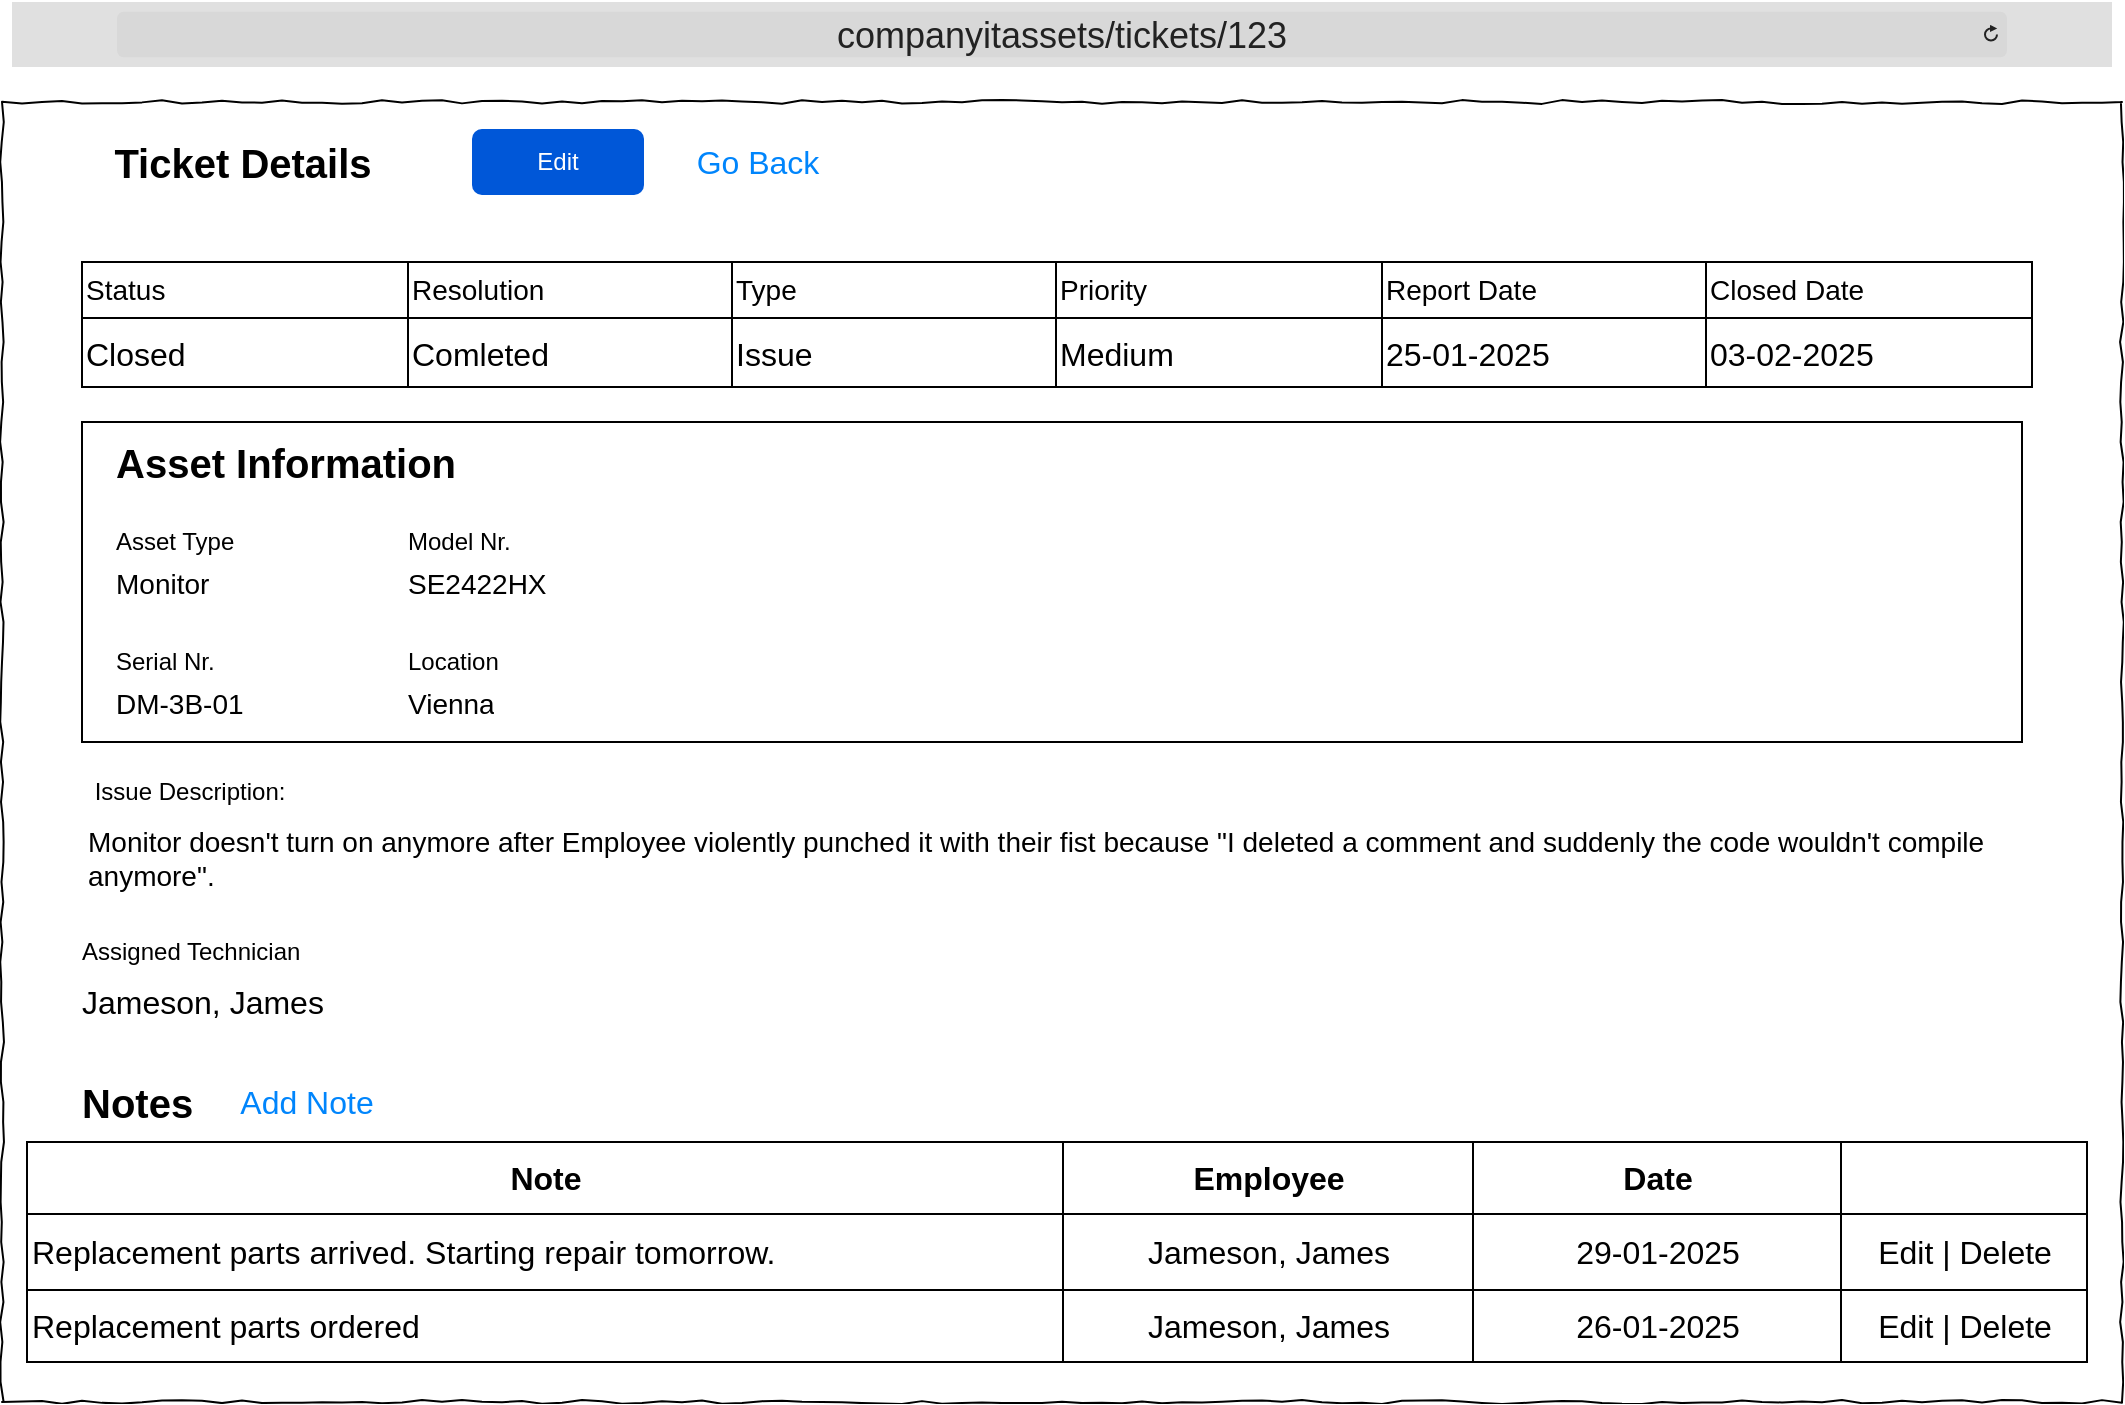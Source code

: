 <mxfile version="26.0.10">
  <diagram name="Page-1" id="03018318-947c-dd8e-b7a3-06fadd420f32">
    <mxGraphModel dx="3354" dy="1258" grid="1" gridSize="10" guides="1" tooltips="1" connect="1" arrows="1" fold="1" page="1" pageScale="1" pageWidth="1100" pageHeight="850" background="none" math="0" shadow="0">
      <root>
        <mxCell id="0" />
        <mxCell id="1" parent="0" />
        <mxCell id="677b7b8949515195-1" value="" style="whiteSpace=wrap;html=1;rounded=0;shadow=0;labelBackgroundColor=none;strokeColor=#000000;strokeWidth=1;fillColor=none;fontFamily=Verdana;fontSize=12;fontColor=#000000;align=center;comic=1;" parent="1" vertex="1">
          <mxGeometry x="15" y="50" width="1060" height="650" as="geometry" />
        </mxCell>
        <mxCell id="ELZsl5hJJOaM7VQSEPj--4" value="" style="rounded=0;whiteSpace=wrap;html=1;fillColor=none;" parent="1" vertex="1">
          <mxGeometry x="55" y="210" width="970" height="160" as="geometry" />
        </mxCell>
        <mxCell id="q4BZEvWAXVgxHDnkbYNj-131" value="Edit" style="rounded=1;fillColor=#0057D8;strokeColor=none;html=1;whiteSpace=wrap;fontColor=#ffffff;align=center;verticalAlign=middle;fontStyle=0;fontSize=12;sketch=0;" parent="1" vertex="1">
          <mxGeometry x="250" y="63.5" width="86" height="33" as="geometry" />
        </mxCell>
        <mxCell id="zX-MKMj06BqSPDNbv460-1" value="&lt;font style=&quot;font-size: 18px;&quot;&gt;companyitassets/tickets/123&lt;/font&gt;" style="html=1;strokeWidth=1;shadow=0;dashed=0;shape=mxgraph.ios7ui.url;fillColor=#e0e0e0;strokeColor=#c0c0c0;buttonText=;strokeColor2=#222222;fontColor=#222222;fontSize=8;spacingTop=2;align=center;whiteSpace=wrap;" parent="1" vertex="1">
          <mxGeometry x="20" width="1050" height="32.5" as="geometry" />
        </mxCell>
        <mxCell id="qXXK7IakLX90gNUS_IdI-1" value="&lt;font style=&quot;font-size: 20px;&quot;&gt;Ticket Details&lt;/font&gt;" style="text;strokeColor=none;fillColor=none;html=1;fontSize=24;fontStyle=1;verticalAlign=middle;align=center;" parent="1" vertex="1">
          <mxGeometry x="50" y="60" width="170" height="40" as="geometry" />
        </mxCell>
        <UserObject label="Asset Type" placeholders="1" name="Variable" id="qXXK7IakLX90gNUS_IdI-4">
          <mxCell style="text;html=1;strokeColor=none;fillColor=none;align=left;verticalAlign=middle;whiteSpace=wrap;overflow=hidden;" parent="1" vertex="1">
            <mxGeometry x="70" y="260" width="70" height="20" as="geometry" />
          </mxCell>
        </UserObject>
        <UserObject label="&lt;font style=&quot;font-size: 14px;&quot;&gt;Monitor&lt;/font&gt;" placeholders="1" name="Variable" id="qXXK7IakLX90gNUS_IdI-5">
          <mxCell style="text;html=1;strokeColor=none;fillColor=none;align=left;verticalAlign=middle;whiteSpace=wrap;overflow=hidden;" parent="1" vertex="1">
            <mxGeometry x="70" y="280" width="110" height="20" as="geometry" />
          </mxCell>
        </UserObject>
        <UserObject label="&lt;span style=&quot;text-align: center;&quot;&gt;&lt;font style=&quot;font-size: 14px;&quot;&gt;SE2422HX&lt;/font&gt;&lt;/span&gt;" placeholders="1" name="Variable" id="qXXK7IakLX90gNUS_IdI-8">
          <mxCell style="text;html=1;strokeColor=none;fillColor=none;align=left;verticalAlign=middle;whiteSpace=wrap;overflow=hidden;" parent="1" vertex="1">
            <mxGeometry x="216" y="280" width="110" height="20" as="geometry" />
          </mxCell>
        </UserObject>
        <UserObject label="Model Nr." placeholders="1" name="Variable" id="qXXK7IakLX90gNUS_IdI-9">
          <mxCell style="text;html=1;strokeColor=none;fillColor=none;align=left;verticalAlign=middle;whiteSpace=wrap;overflow=hidden;" parent="1" vertex="1">
            <mxGeometry x="216" y="260" width="90" height="20" as="geometry" />
          </mxCell>
        </UserObject>
        <UserObject label="&lt;font style=&quot;font-size: 14px;&quot;&gt;Vienna&lt;/font&gt;" placeholders="1" name="Variable" id="qXXK7IakLX90gNUS_IdI-12">
          <mxCell style="text;html=1;strokeColor=none;fillColor=none;align=left;verticalAlign=middle;whiteSpace=wrap;overflow=hidden;" parent="1" vertex="1">
            <mxGeometry x="216" y="340" width="110" height="20" as="geometry" />
          </mxCell>
        </UserObject>
        <UserObject label="Location" placeholders="1" name="Variable" id="qXXK7IakLX90gNUS_IdI-13">
          <mxCell style="text;html=1;strokeColor=none;fillColor=none;align=left;verticalAlign=middle;whiteSpace=wrap;overflow=hidden;" parent="1" vertex="1">
            <mxGeometry x="216" y="320" width="90" height="20" as="geometry" />
          </mxCell>
        </UserObject>
        <mxCell id="qXXK7IakLX90gNUS_IdI-18" value="Go Back" style="html=1;shadow=0;dashed=0;shape=mxgraph.bootstrap.rrect;rSize=5;strokeColor=none;strokeWidth=1;fillColor=none;fontColor=#0085FC;whiteSpace=wrap;align=center;verticalAlign=middle;spacingLeft=0;fontStyle=0;fontSize=16;spacing=5;" parent="1" vertex="1">
          <mxGeometry x="358" y="60" width="70" height="40" as="geometry" />
        </mxCell>
        <UserObject label="Serial Nr." placeholders="1" name="Variable" id="10XDzdRVasA_GGK3fKtw-1">
          <mxCell style="text;html=1;strokeColor=none;fillColor=none;align=left;verticalAlign=middle;whiteSpace=wrap;overflow=hidden;" parent="1" vertex="1">
            <mxGeometry x="70" y="320" width="90" height="20" as="geometry" />
          </mxCell>
        </UserObject>
        <UserObject label="&lt;span style=&quot;font-size: 14px;&quot;&gt;DM-3B-01&lt;/span&gt;" placeholders="1" name="Variable" id="10XDzdRVasA_GGK3fKtw-2">
          <mxCell style="text;html=1;strokeColor=none;fillColor=none;align=left;verticalAlign=middle;whiteSpace=wrap;overflow=hidden;" parent="1" vertex="1">
            <mxGeometry x="70" y="340" width="160" height="20" as="geometry" />
          </mxCell>
        </UserObject>
        <mxCell id="ELZsl5hJJOaM7VQSEPj--1" value="Asset Information" style="text;strokeColor=none;fillColor=none;html=1;fontSize=20;fontStyle=1;verticalAlign=middle;align=left;" parent="1" vertex="1">
          <mxGeometry x="70" y="210" width="100" height="40" as="geometry" />
        </mxCell>
        <mxCell id="ELZsl5hJJOaM7VQSEPj--19" value="" style="shape=table;startSize=0;container=1;collapsible=0;childLayout=tableLayout;fontSize=16;fillColor=none;" parent="1" vertex="1">
          <mxGeometry x="55" y="130" width="975" height="62.5" as="geometry" />
        </mxCell>
        <mxCell id="ELZsl5hJJOaM7VQSEPj--20" value="" style="shape=tableRow;horizontal=0;startSize=0;swimlaneHead=0;swimlaneBody=0;strokeColor=inherit;top=0;left=0;bottom=0;right=0;collapsible=0;dropTarget=0;fillColor=none;points=[[0,0.5],[1,0.5]];portConstraint=eastwest;fontSize=16;" parent="ELZsl5hJJOaM7VQSEPj--19" vertex="1">
          <mxGeometry width="975" height="28" as="geometry" />
        </mxCell>
        <mxCell id="ELZsl5hJJOaM7VQSEPj--21" value="Status" style="shape=partialRectangle;html=1;whiteSpace=wrap;connectable=0;strokeColor=inherit;overflow=hidden;fillColor=none;top=0;left=0;bottom=0;right=0;pointerEvents=1;fontSize=14;align=left;" parent="ELZsl5hJJOaM7VQSEPj--20" vertex="1">
          <mxGeometry width="163" height="28" as="geometry">
            <mxRectangle width="163" height="28" as="alternateBounds" />
          </mxGeometry>
        </mxCell>
        <mxCell id="ELZsl5hJJOaM7VQSEPj--22" value="Resolution" style="shape=partialRectangle;html=1;whiteSpace=wrap;connectable=0;strokeColor=inherit;overflow=hidden;fillColor=none;top=0;left=0;bottom=0;right=0;pointerEvents=1;fontSize=14;align=left;" parent="ELZsl5hJJOaM7VQSEPj--20" vertex="1">
          <mxGeometry x="163" width="162" height="28" as="geometry">
            <mxRectangle width="162" height="28" as="alternateBounds" />
          </mxGeometry>
        </mxCell>
        <mxCell id="ELZsl5hJJOaM7VQSEPj--23" value="Type" style="shape=partialRectangle;html=1;whiteSpace=wrap;connectable=0;strokeColor=inherit;overflow=hidden;fillColor=none;top=0;left=0;bottom=0;right=0;pointerEvents=1;fontSize=14;align=left;" parent="ELZsl5hJJOaM7VQSEPj--20" vertex="1">
          <mxGeometry x="325" width="162" height="28" as="geometry">
            <mxRectangle width="162" height="28" as="alternateBounds" />
          </mxGeometry>
        </mxCell>
        <mxCell id="ELZsl5hJJOaM7VQSEPj--32" value="Priority" style="shape=partialRectangle;html=1;whiteSpace=wrap;connectable=0;strokeColor=inherit;overflow=hidden;fillColor=none;top=0;left=0;bottom=0;right=0;pointerEvents=1;fontSize=14;align=left;" parent="ELZsl5hJJOaM7VQSEPj--20" vertex="1">
          <mxGeometry x="487" width="163" height="28" as="geometry">
            <mxRectangle width="163" height="28" as="alternateBounds" />
          </mxGeometry>
        </mxCell>
        <mxCell id="ELZsl5hJJOaM7VQSEPj--34" value="Report Date" style="shape=partialRectangle;html=1;whiteSpace=wrap;connectable=0;strokeColor=inherit;overflow=hidden;fillColor=none;top=0;left=0;bottom=0;right=0;pointerEvents=1;fontSize=14;align=left;" parent="ELZsl5hJJOaM7VQSEPj--20" vertex="1">
          <mxGeometry x="650" width="162" height="28" as="geometry">
            <mxRectangle width="162" height="28" as="alternateBounds" />
          </mxGeometry>
        </mxCell>
        <mxCell id="ELZsl5hJJOaM7VQSEPj--36" value="Closed Date" style="shape=partialRectangle;html=1;whiteSpace=wrap;connectable=0;strokeColor=inherit;overflow=hidden;fillColor=none;top=0;left=0;bottom=0;right=0;pointerEvents=1;fontSize=14;align=left;" parent="ELZsl5hJJOaM7VQSEPj--20" vertex="1">
          <mxGeometry x="812" width="163" height="28" as="geometry">
            <mxRectangle width="163" height="28" as="alternateBounds" />
          </mxGeometry>
        </mxCell>
        <mxCell id="ELZsl5hJJOaM7VQSEPj--24" value="" style="shape=tableRow;horizontal=0;startSize=0;swimlaneHead=0;swimlaneBody=0;strokeColor=inherit;top=0;left=0;bottom=0;right=0;collapsible=0;dropTarget=0;fillColor=none;points=[[0,0.5],[1,0.5]];portConstraint=eastwest;fontSize=16;" parent="ELZsl5hJJOaM7VQSEPj--19" vertex="1">
          <mxGeometry y="28" width="975" height="35" as="geometry" />
        </mxCell>
        <mxCell id="ELZsl5hJJOaM7VQSEPj--25" value="Closed" style="shape=partialRectangle;html=1;whiteSpace=wrap;connectable=0;strokeColor=inherit;overflow=hidden;fillColor=none;top=0;left=0;bottom=0;right=0;pointerEvents=1;fontSize=16;align=left;" parent="ELZsl5hJJOaM7VQSEPj--24" vertex="1">
          <mxGeometry width="163" height="35" as="geometry">
            <mxRectangle width="163" height="35" as="alternateBounds" />
          </mxGeometry>
        </mxCell>
        <mxCell id="ELZsl5hJJOaM7VQSEPj--26" value="Comleted" style="shape=partialRectangle;html=1;whiteSpace=wrap;connectable=0;strokeColor=inherit;overflow=hidden;fillColor=none;top=0;left=0;bottom=0;right=0;pointerEvents=1;fontSize=16;align=left;" parent="ELZsl5hJJOaM7VQSEPj--24" vertex="1">
          <mxGeometry x="163" width="162" height="35" as="geometry">
            <mxRectangle width="162" height="35" as="alternateBounds" />
          </mxGeometry>
        </mxCell>
        <mxCell id="ELZsl5hJJOaM7VQSEPj--27" value="Issue" style="shape=partialRectangle;html=1;whiteSpace=wrap;connectable=0;strokeColor=inherit;overflow=hidden;fillColor=none;top=0;left=0;bottom=0;right=0;pointerEvents=1;fontSize=16;align=left;" parent="ELZsl5hJJOaM7VQSEPj--24" vertex="1">
          <mxGeometry x="325" width="162" height="35" as="geometry">
            <mxRectangle width="162" height="35" as="alternateBounds" />
          </mxGeometry>
        </mxCell>
        <mxCell id="ELZsl5hJJOaM7VQSEPj--33" value="Medium" style="shape=partialRectangle;html=1;whiteSpace=wrap;connectable=0;strokeColor=inherit;overflow=hidden;fillColor=none;top=0;left=0;bottom=0;right=0;pointerEvents=1;fontSize=16;align=left;" parent="ELZsl5hJJOaM7VQSEPj--24" vertex="1">
          <mxGeometry x="487" width="163" height="35" as="geometry">
            <mxRectangle width="163" height="35" as="alternateBounds" />
          </mxGeometry>
        </mxCell>
        <mxCell id="ELZsl5hJJOaM7VQSEPj--35" value="25-01-2025" style="shape=partialRectangle;html=1;whiteSpace=wrap;connectable=0;strokeColor=inherit;overflow=hidden;fillColor=none;top=0;left=0;bottom=0;right=0;pointerEvents=1;fontSize=16;align=left;" parent="ELZsl5hJJOaM7VQSEPj--24" vertex="1">
          <mxGeometry x="650" width="162" height="35" as="geometry">
            <mxRectangle width="162" height="35" as="alternateBounds" />
          </mxGeometry>
        </mxCell>
        <mxCell id="ELZsl5hJJOaM7VQSEPj--37" value="03-02-2025" style="shape=partialRectangle;html=1;whiteSpace=wrap;connectable=0;strokeColor=inherit;overflow=hidden;fillColor=none;top=0;left=0;bottom=0;right=0;pointerEvents=1;fontSize=16;align=left;" parent="ELZsl5hJJOaM7VQSEPj--24" vertex="1">
          <mxGeometry x="812" width="163" height="35" as="geometry">
            <mxRectangle width="163" height="35" as="alternateBounds" />
          </mxGeometry>
        </mxCell>
        <mxCell id="ELZsl5hJJOaM7VQSEPj--38" value="Assigned Technician" style="text;html=1;align=left;verticalAlign=middle;whiteSpace=wrap;rounded=0;" parent="1" vertex="1">
          <mxGeometry x="52.5" y="460" width="127.5" height="30" as="geometry" />
        </mxCell>
        <mxCell id="ELZsl5hJJOaM7VQSEPj--40" value="Jameson, James" style="text;html=1;align=left;verticalAlign=middle;whiteSpace=wrap;rounded=0;fontSize=16;" parent="1" vertex="1">
          <mxGeometry x="52.5" y="485" width="215" height="30" as="geometry" />
        </mxCell>
        <mxCell id="ELZsl5hJJOaM7VQSEPj--42" value="" style="shape=table;startSize=0;container=1;collapsible=0;childLayout=tableLayout;strokeColor=default;fontSize=16;align=center;" parent="1" vertex="1">
          <mxGeometry x="27.5" y="570" width="1030" height="110" as="geometry" />
        </mxCell>
        <mxCell id="ELZsl5hJJOaM7VQSEPj--43" value="" style="shape=tableRow;horizontal=0;startSize=0;swimlaneHead=0;swimlaneBody=0;strokeColor=inherit;top=0;left=0;bottom=0;right=0;collapsible=0;dropTarget=0;fillColor=none;points=[[0,0.5],[1,0.5]];portConstraint=eastwest;fontSize=16;" parent="ELZsl5hJJOaM7VQSEPj--42" vertex="1">
          <mxGeometry width="1030" height="36" as="geometry" />
        </mxCell>
        <mxCell id="ELZsl5hJJOaM7VQSEPj--44" value="&lt;b&gt;Note&lt;/b&gt;" style="shape=partialRectangle;html=1;whiteSpace=wrap;connectable=0;strokeColor=inherit;overflow=hidden;fillColor=none;top=0;left=0;bottom=0;right=0;pointerEvents=1;fontSize=16;" parent="ELZsl5hJJOaM7VQSEPj--43" vertex="1">
          <mxGeometry width="518" height="36" as="geometry">
            <mxRectangle width="518" height="36" as="alternateBounds" />
          </mxGeometry>
        </mxCell>
        <mxCell id="ELZsl5hJJOaM7VQSEPj--45" value="&lt;b&gt;Employee&lt;/b&gt;" style="shape=partialRectangle;html=1;whiteSpace=wrap;connectable=0;strokeColor=inherit;overflow=hidden;fillColor=none;top=0;left=0;bottom=0;right=0;pointerEvents=1;fontSize=16;" parent="ELZsl5hJJOaM7VQSEPj--43" vertex="1">
          <mxGeometry x="518" width="205" height="36" as="geometry">
            <mxRectangle width="205" height="36" as="alternateBounds" />
          </mxGeometry>
        </mxCell>
        <mxCell id="ELZsl5hJJOaM7VQSEPj--46" value="&lt;b&gt;Date&lt;/b&gt;" style="shape=partialRectangle;html=1;whiteSpace=wrap;connectable=0;strokeColor=inherit;overflow=hidden;fillColor=none;top=0;left=0;bottom=0;right=0;pointerEvents=1;fontSize=16;" parent="ELZsl5hJJOaM7VQSEPj--43" vertex="1">
          <mxGeometry x="723" width="184" height="36" as="geometry">
            <mxRectangle width="184" height="36" as="alternateBounds" />
          </mxGeometry>
        </mxCell>
        <mxCell id="ELZsl5hJJOaM7VQSEPj--57" style="shape=partialRectangle;html=1;whiteSpace=wrap;connectable=0;strokeColor=inherit;overflow=hidden;fillColor=none;top=0;left=0;bottom=0;right=0;pointerEvents=1;fontSize=16;" parent="ELZsl5hJJOaM7VQSEPj--43" vertex="1">
          <mxGeometry x="907" width="123" height="36" as="geometry">
            <mxRectangle width="123" height="36" as="alternateBounds" />
          </mxGeometry>
        </mxCell>
        <mxCell id="ELZsl5hJJOaM7VQSEPj--47" value="" style="shape=tableRow;horizontal=0;startSize=0;swimlaneHead=0;swimlaneBody=0;strokeColor=inherit;top=0;left=0;bottom=0;right=0;collapsible=0;dropTarget=0;fillColor=none;points=[[0,0.5],[1,0.5]];portConstraint=eastwest;fontSize=16;" parent="ELZsl5hJJOaM7VQSEPj--42" vertex="1">
          <mxGeometry y="36" width="1030" height="38" as="geometry" />
        </mxCell>
        <mxCell id="ELZsl5hJJOaM7VQSEPj--48" value="Replacement parts arrived. Starting repair tomorrow." style="shape=partialRectangle;html=1;whiteSpace=wrap;connectable=0;strokeColor=inherit;overflow=hidden;fillColor=none;top=0;left=0;bottom=0;right=0;pointerEvents=1;fontSize=16;align=left;" parent="ELZsl5hJJOaM7VQSEPj--47" vertex="1">
          <mxGeometry width="518" height="38" as="geometry">
            <mxRectangle width="518" height="38" as="alternateBounds" />
          </mxGeometry>
        </mxCell>
        <mxCell id="ELZsl5hJJOaM7VQSEPj--49" value="Jameson, James" style="shape=partialRectangle;html=1;whiteSpace=wrap;connectable=0;strokeColor=inherit;overflow=hidden;fillColor=none;top=0;left=0;bottom=0;right=0;pointerEvents=1;fontSize=16;" parent="ELZsl5hJJOaM7VQSEPj--47" vertex="1">
          <mxGeometry x="518" width="205" height="38" as="geometry">
            <mxRectangle width="205" height="38" as="alternateBounds" />
          </mxGeometry>
        </mxCell>
        <mxCell id="ELZsl5hJJOaM7VQSEPj--50" value="29-01-2025" style="shape=partialRectangle;html=1;whiteSpace=wrap;connectable=0;strokeColor=inherit;overflow=hidden;fillColor=none;top=0;left=0;bottom=0;right=0;pointerEvents=1;fontSize=16;" parent="ELZsl5hJJOaM7VQSEPj--47" vertex="1">
          <mxGeometry x="723" width="184" height="38" as="geometry">
            <mxRectangle width="184" height="38" as="alternateBounds" />
          </mxGeometry>
        </mxCell>
        <mxCell id="ELZsl5hJJOaM7VQSEPj--58" value="&lt;font style=&quot;color: light-dark(rgb(0, 0, 0), rgb(126, 166, 224));&quot;&gt;Edit &lt;/font&gt;&lt;font style=&quot;color: light-dark(rgb(0, 0, 0), rgb(255, 255, 255));&quot;&gt;|&lt;/font&gt;&lt;font style=&quot;color: light-dark(rgb(0, 0, 0), rgb(126, 166, 224));&quot;&gt; &lt;/font&gt;&lt;font style=&quot;color: light-dark(rgb(0, 0, 0), rgb(255, 102, 102));&quot;&gt;Delete&lt;/font&gt;" style="shape=partialRectangle;html=1;whiteSpace=wrap;connectable=0;strokeColor=inherit;overflow=hidden;fillColor=none;top=0;left=0;bottom=0;right=0;pointerEvents=1;fontSize=16;" parent="ELZsl5hJJOaM7VQSEPj--47" vertex="1">
          <mxGeometry x="907" width="123" height="38" as="geometry">
            <mxRectangle width="123" height="38" as="alternateBounds" />
          </mxGeometry>
        </mxCell>
        <mxCell id="ELZsl5hJJOaM7VQSEPj--51" value="" style="shape=tableRow;horizontal=0;startSize=0;swimlaneHead=0;swimlaneBody=0;strokeColor=inherit;top=0;left=0;bottom=0;right=0;collapsible=0;dropTarget=0;fillColor=none;points=[[0,0.5],[1,0.5]];portConstraint=eastwest;fontSize=16;" parent="ELZsl5hJJOaM7VQSEPj--42" vertex="1">
          <mxGeometry y="74" width="1030" height="36" as="geometry" />
        </mxCell>
        <mxCell id="ELZsl5hJJOaM7VQSEPj--52" value="&lt;span style=&quot;&quot;&gt;Replacement parts ordered&lt;/span&gt;" style="shape=partialRectangle;html=1;whiteSpace=wrap;connectable=0;strokeColor=inherit;overflow=hidden;fillColor=none;top=0;left=0;bottom=0;right=0;pointerEvents=1;fontSize=16;align=left;" parent="ELZsl5hJJOaM7VQSEPj--51" vertex="1">
          <mxGeometry width="518" height="36" as="geometry">
            <mxRectangle width="518" height="36" as="alternateBounds" />
          </mxGeometry>
        </mxCell>
        <mxCell id="ELZsl5hJJOaM7VQSEPj--53" value="Jameson, James" style="shape=partialRectangle;html=1;whiteSpace=wrap;connectable=0;strokeColor=inherit;overflow=hidden;fillColor=none;top=0;left=0;bottom=0;right=0;pointerEvents=1;fontSize=16;" parent="ELZsl5hJJOaM7VQSEPj--51" vertex="1">
          <mxGeometry x="518" width="205" height="36" as="geometry">
            <mxRectangle width="205" height="36" as="alternateBounds" />
          </mxGeometry>
        </mxCell>
        <mxCell id="ELZsl5hJJOaM7VQSEPj--54" value="26-01-2025" style="shape=partialRectangle;html=1;whiteSpace=wrap;connectable=0;strokeColor=inherit;overflow=hidden;fillColor=none;top=0;left=0;bottom=0;right=0;pointerEvents=1;fontSize=16;" parent="ELZsl5hJJOaM7VQSEPj--51" vertex="1">
          <mxGeometry x="723" width="184" height="36" as="geometry">
            <mxRectangle width="184" height="36" as="alternateBounds" />
          </mxGeometry>
        </mxCell>
        <mxCell id="ELZsl5hJJOaM7VQSEPj--59" value="&lt;font style=&quot;color: light-dark(rgb(0, 0, 0), rgb(126, 166, 224));&quot;&gt;Edit&amp;nbsp;&lt;/font&gt;&lt;font style=&quot;color: light-dark(rgb(0, 0, 0), rgb(255, 255, 255));&quot;&gt;|&lt;/font&gt;&lt;font style=&quot;color: light-dark(rgb(0, 0, 0), rgb(126, 166, 224));&quot;&gt;&amp;nbsp;&lt;/font&gt;&lt;font style=&quot;color: light-dark(rgb(0, 0, 0), rgb(255, 102, 102));&quot;&gt;Delete&lt;/font&gt;" style="shape=partialRectangle;html=1;whiteSpace=wrap;connectable=0;strokeColor=inherit;overflow=hidden;fillColor=none;top=0;left=0;bottom=0;right=0;pointerEvents=1;fontSize=16;" parent="ELZsl5hJJOaM7VQSEPj--51" vertex="1">
          <mxGeometry x="907" width="123" height="36" as="geometry">
            <mxRectangle width="123" height="36" as="alternateBounds" />
          </mxGeometry>
        </mxCell>
        <mxCell id="ELZsl5hJJOaM7VQSEPj--55" value="Notes" style="text;strokeColor=none;fillColor=none;html=1;fontSize=20;fontStyle=1;verticalAlign=middle;align=left;" parent="1" vertex="1">
          <mxGeometry x="52.5" y="530" width="100" height="40" as="geometry" />
        </mxCell>
        <mxCell id="ELZsl5hJJOaM7VQSEPj--56" value="Add Note" style="html=1;shadow=0;dashed=0;shape=mxgraph.bootstrap.rrect;rSize=5;strokeColor=none;strokeWidth=1;fillColor=none;fontColor=#0085FC;whiteSpace=wrap;align=center;verticalAlign=middle;spacingLeft=0;fontStyle=0;fontSize=16;spacing=5;" parent="1" vertex="1">
          <mxGeometry x="125" y="530" width="85" height="40" as="geometry" />
        </mxCell>
        <UserObject label="&amp;nbsp;Issue Description:" placeholders="1" name="Variable" id="ELZsl5hJJOaM7VQSEPj--60">
          <mxCell style="text;html=1;strokeColor=none;fillColor=none;align=left;verticalAlign=middle;whiteSpace=wrap;overflow=hidden;" parent="1" vertex="1">
            <mxGeometry x="56" y="385" width="114" height="20" as="geometry" />
          </mxCell>
        </UserObject>
        <UserObject label="&lt;span style=&quot;font-size: 14px;&quot;&gt;Monitor doesn&#39;t turn on anymore after Employee violently punched it with their fist because &quot;I deleted a comment and suddenly the code wouldn&#39;t compile anymore&quot;.&lt;/span&gt;" placeholders="1" name="Variable" id="ELZsl5hJJOaM7VQSEPj--61">
          <mxCell style="text;html=1;strokeColor=none;fillColor=none;align=left;verticalAlign=top;whiteSpace=wrap;overflow=hidden;" parent="1" vertex="1">
            <mxGeometry x="56" y="405" width="974" height="65" as="geometry" />
          </mxCell>
        </UserObject>
      </root>
    </mxGraphModel>
  </diagram>
</mxfile>
